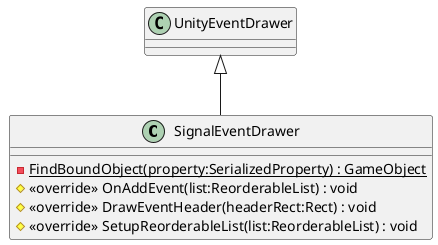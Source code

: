 @startuml
class SignalEventDrawer {
    {static} - FindBoundObject(property:SerializedProperty) : GameObject
    # <<override>> OnAddEvent(list:ReorderableList) : void
    # <<override>> DrawEventHeader(headerRect:Rect) : void
    # <<override>> SetupReorderableList(list:ReorderableList) : void
}
UnityEventDrawer <|-- SignalEventDrawer
@enduml

